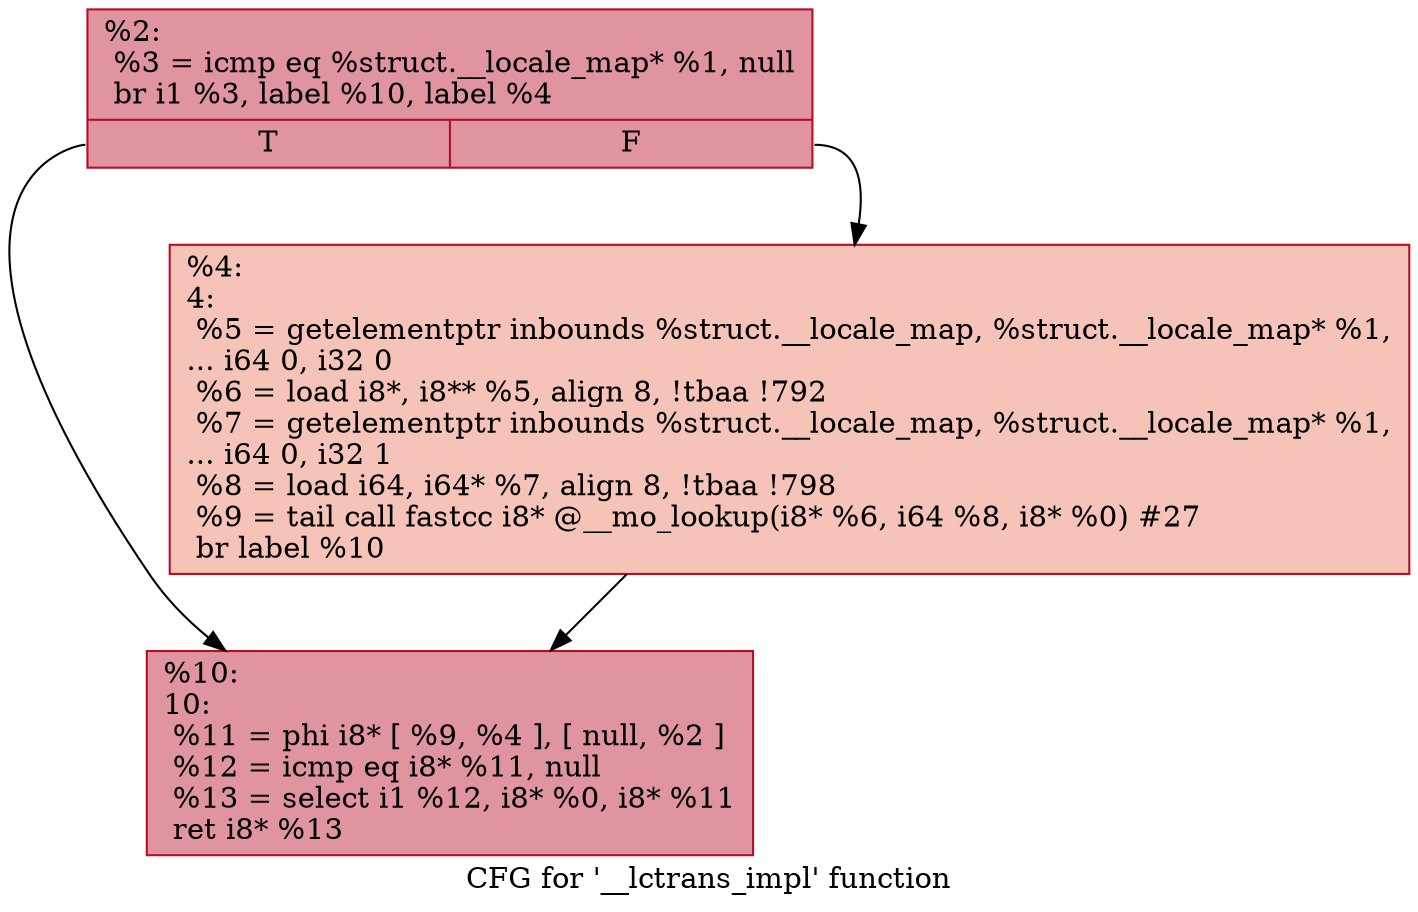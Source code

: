 digraph "CFG for '__lctrans_impl' function" {
	label="CFG for '__lctrans_impl' function";

	Node0x24e9180 [shape=record,color="#b70d28ff", style=filled, fillcolor="#b70d2870",label="{%2:\l  %3 = icmp eq %struct.__locale_map* %1, null\l  br i1 %3, label %10, label %4\l|{<s0>T|<s1>F}}"];
	Node0x24e9180:s0 -> Node0x24e9410;
	Node0x24e9180:s1 -> Node0x24e93c0;
	Node0x24e93c0 [shape=record,color="#b70d28ff", style=filled, fillcolor="#e8765c70",label="{%4:\l4:                                                \l  %5 = getelementptr inbounds %struct.__locale_map, %struct.__locale_map* %1,\l... i64 0, i32 0\l  %6 = load i8*, i8** %5, align 8, !tbaa !792\l  %7 = getelementptr inbounds %struct.__locale_map, %struct.__locale_map* %1,\l... i64 0, i32 1\l  %8 = load i64, i64* %7, align 8, !tbaa !798\l  %9 = tail call fastcc i8* @__mo_lookup(i8* %6, i64 %8, i8* %0) #27\l  br label %10\l}"];
	Node0x24e93c0 -> Node0x24e9410;
	Node0x24e9410 [shape=record,color="#b70d28ff", style=filled, fillcolor="#b70d2870",label="{%10:\l10:                                               \l  %11 = phi i8* [ %9, %4 ], [ null, %2 ]\l  %12 = icmp eq i8* %11, null\l  %13 = select i1 %12, i8* %0, i8* %11\l  ret i8* %13\l}"];
}
